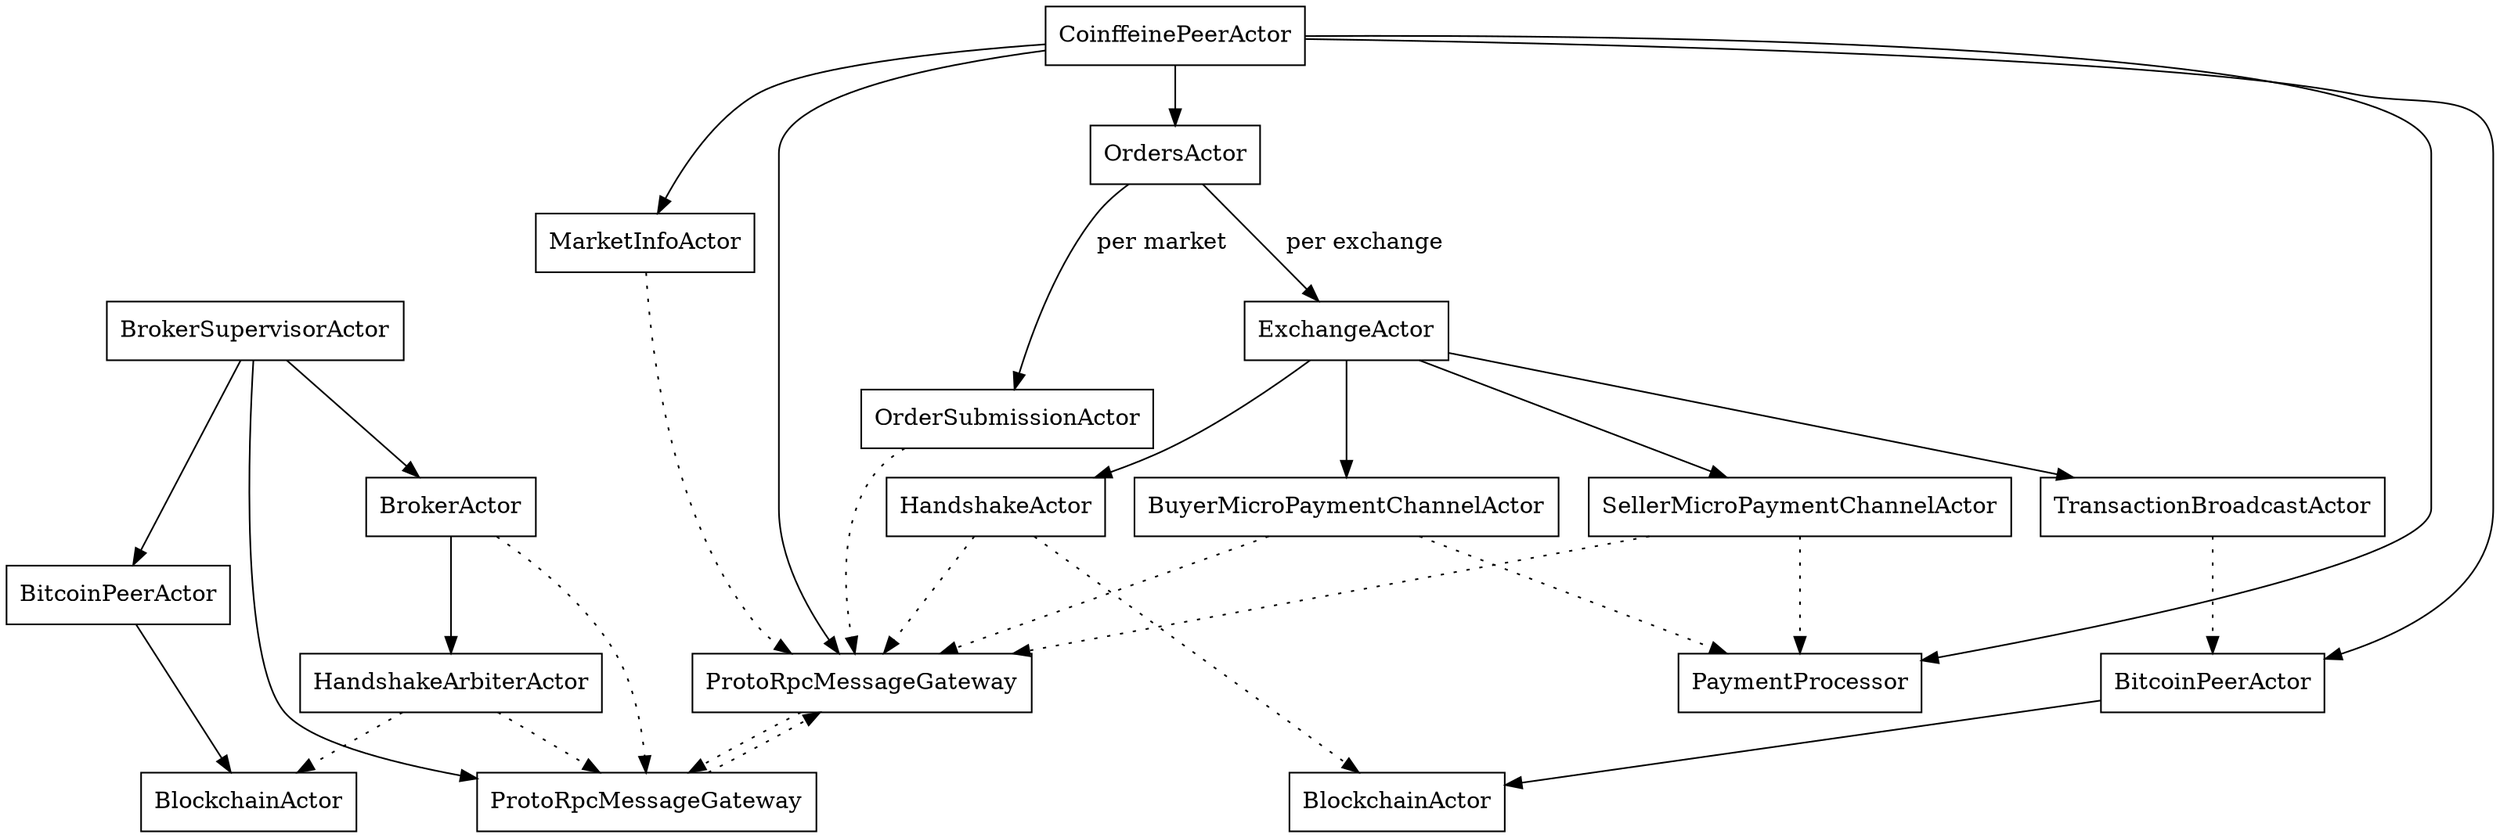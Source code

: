digraph {
	node[shape=rectangle];

	ProtoRpcMessageGateway1[label="ProtoRpcMessageGateway"];
	ProtoRpcMessageGateway2[label="ProtoRpcMessageGateway"];
	ProtoRpcMessageGateway1 -> ProtoRpcMessageGateway2 [style=dotted];
	ProtoRpcMessageGateway2 -> ProtoRpcMessageGateway1 [style=dotted];

	BitcoinPeerActor1[label="BitcoinPeerActor"];
	BlockchainActor1[label="BlockchainActor"];
	BitcoinPeerActor1 -> BlockchainActor1;
	BitcoinPeerActor2[label="BitcoinPeerActor"];
	BlockchainActor2[label="BlockchainActor"];
	BitcoinPeerActor2 -> BlockchainActor2;

	#############################################################
	# Client side
	CoinffeinePeerActor -> ProtoRpcMessageGateway1, OrdersActor,
                               BitcoinPeerActor1, PaymentProcessor;
	CoinffeinePeerActor -> MarketInfoActor;	

	MarketInfoActor -> ProtoRpcMessageGateway1[style=dotted];
	OrdersActor -> OrderSubmissionActor [label="per market"];
	OrdersActor -> ExchangeActor [label="per exchange"];
	OrderSubmissionActor -> ProtoRpcMessageGateway1[style=dotted];

	# Client exchange
	ExchangeActor -> HandshakeActor, 
		         BuyerMicroPaymentChannelActor, 
		         SellerMicroPaymentChannelActor, 
			 TransactionBroadcastActor;
	HandshakeActor -> ProtoRpcMessageGateway1, BlockchainActor1 [style=dotted];
	TransactionBroadcastActor -> BitcoinPeerActor1 [style=dotted];
	BuyerMicroPaymentChannelActor -> ProtoRpcMessageGateway1, PaymentProcessor [style=dotted];
	SellerMicroPaymentChannelActor -> ProtoRpcMessageGateway1, PaymentProcessor [style=dotted];


	#############################################################
	# Server side
	BrokerSupervisorActor -> BrokerActor, ProtoRpcMessageGateway2,
 			         BitcoinPeerActor2;
	BrokerActor -> ProtoRpcMessageGateway2[style=dotted];
	BrokerActor -> HandshakeArbiterActor;
	HandshakeArbiterActor -> ProtoRpcMessageGateway2[style=dotted];
	HandshakeArbiterActor -> BlockchainActor2[style=dotted];
}

